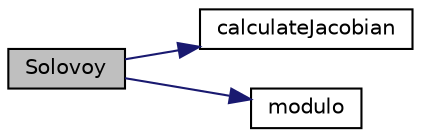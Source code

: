 digraph "Solovoy"
{
  edge [fontname="Helvetica",fontsize="10",labelfontname="Helvetica",labelfontsize="10"];
  node [fontname="Helvetica",fontsize="10",shape=record];
  rankdir="LR";
  Node1 [label="Solovoy",height=0.2,width=0.4,color="black", fillcolor="grey75", style="filled", fontcolor="black"];
  Node1 -> Node2 [color="midnightblue",fontsize="10",style="solid",fontname="Helvetica"];
  Node2 [label="calculateJacobian",height=0.2,width=0.4,color="black", fillcolor="white", style="filled",URL="$Solovay-Strassen_8cpp.html#a8cdb5b6678d3f321ad91e68058ac6306"];
  Node1 -> Node3 [color="midnightblue",fontsize="10",style="solid",fontname="Helvetica"];
  Node3 [label="modulo",height=0.2,width=0.4,color="black", fillcolor="white", style="filled",URL="$Solovay-Strassen_8cpp.html#ad815f4d0c344576558f86d0dd549e7f2"];
}
